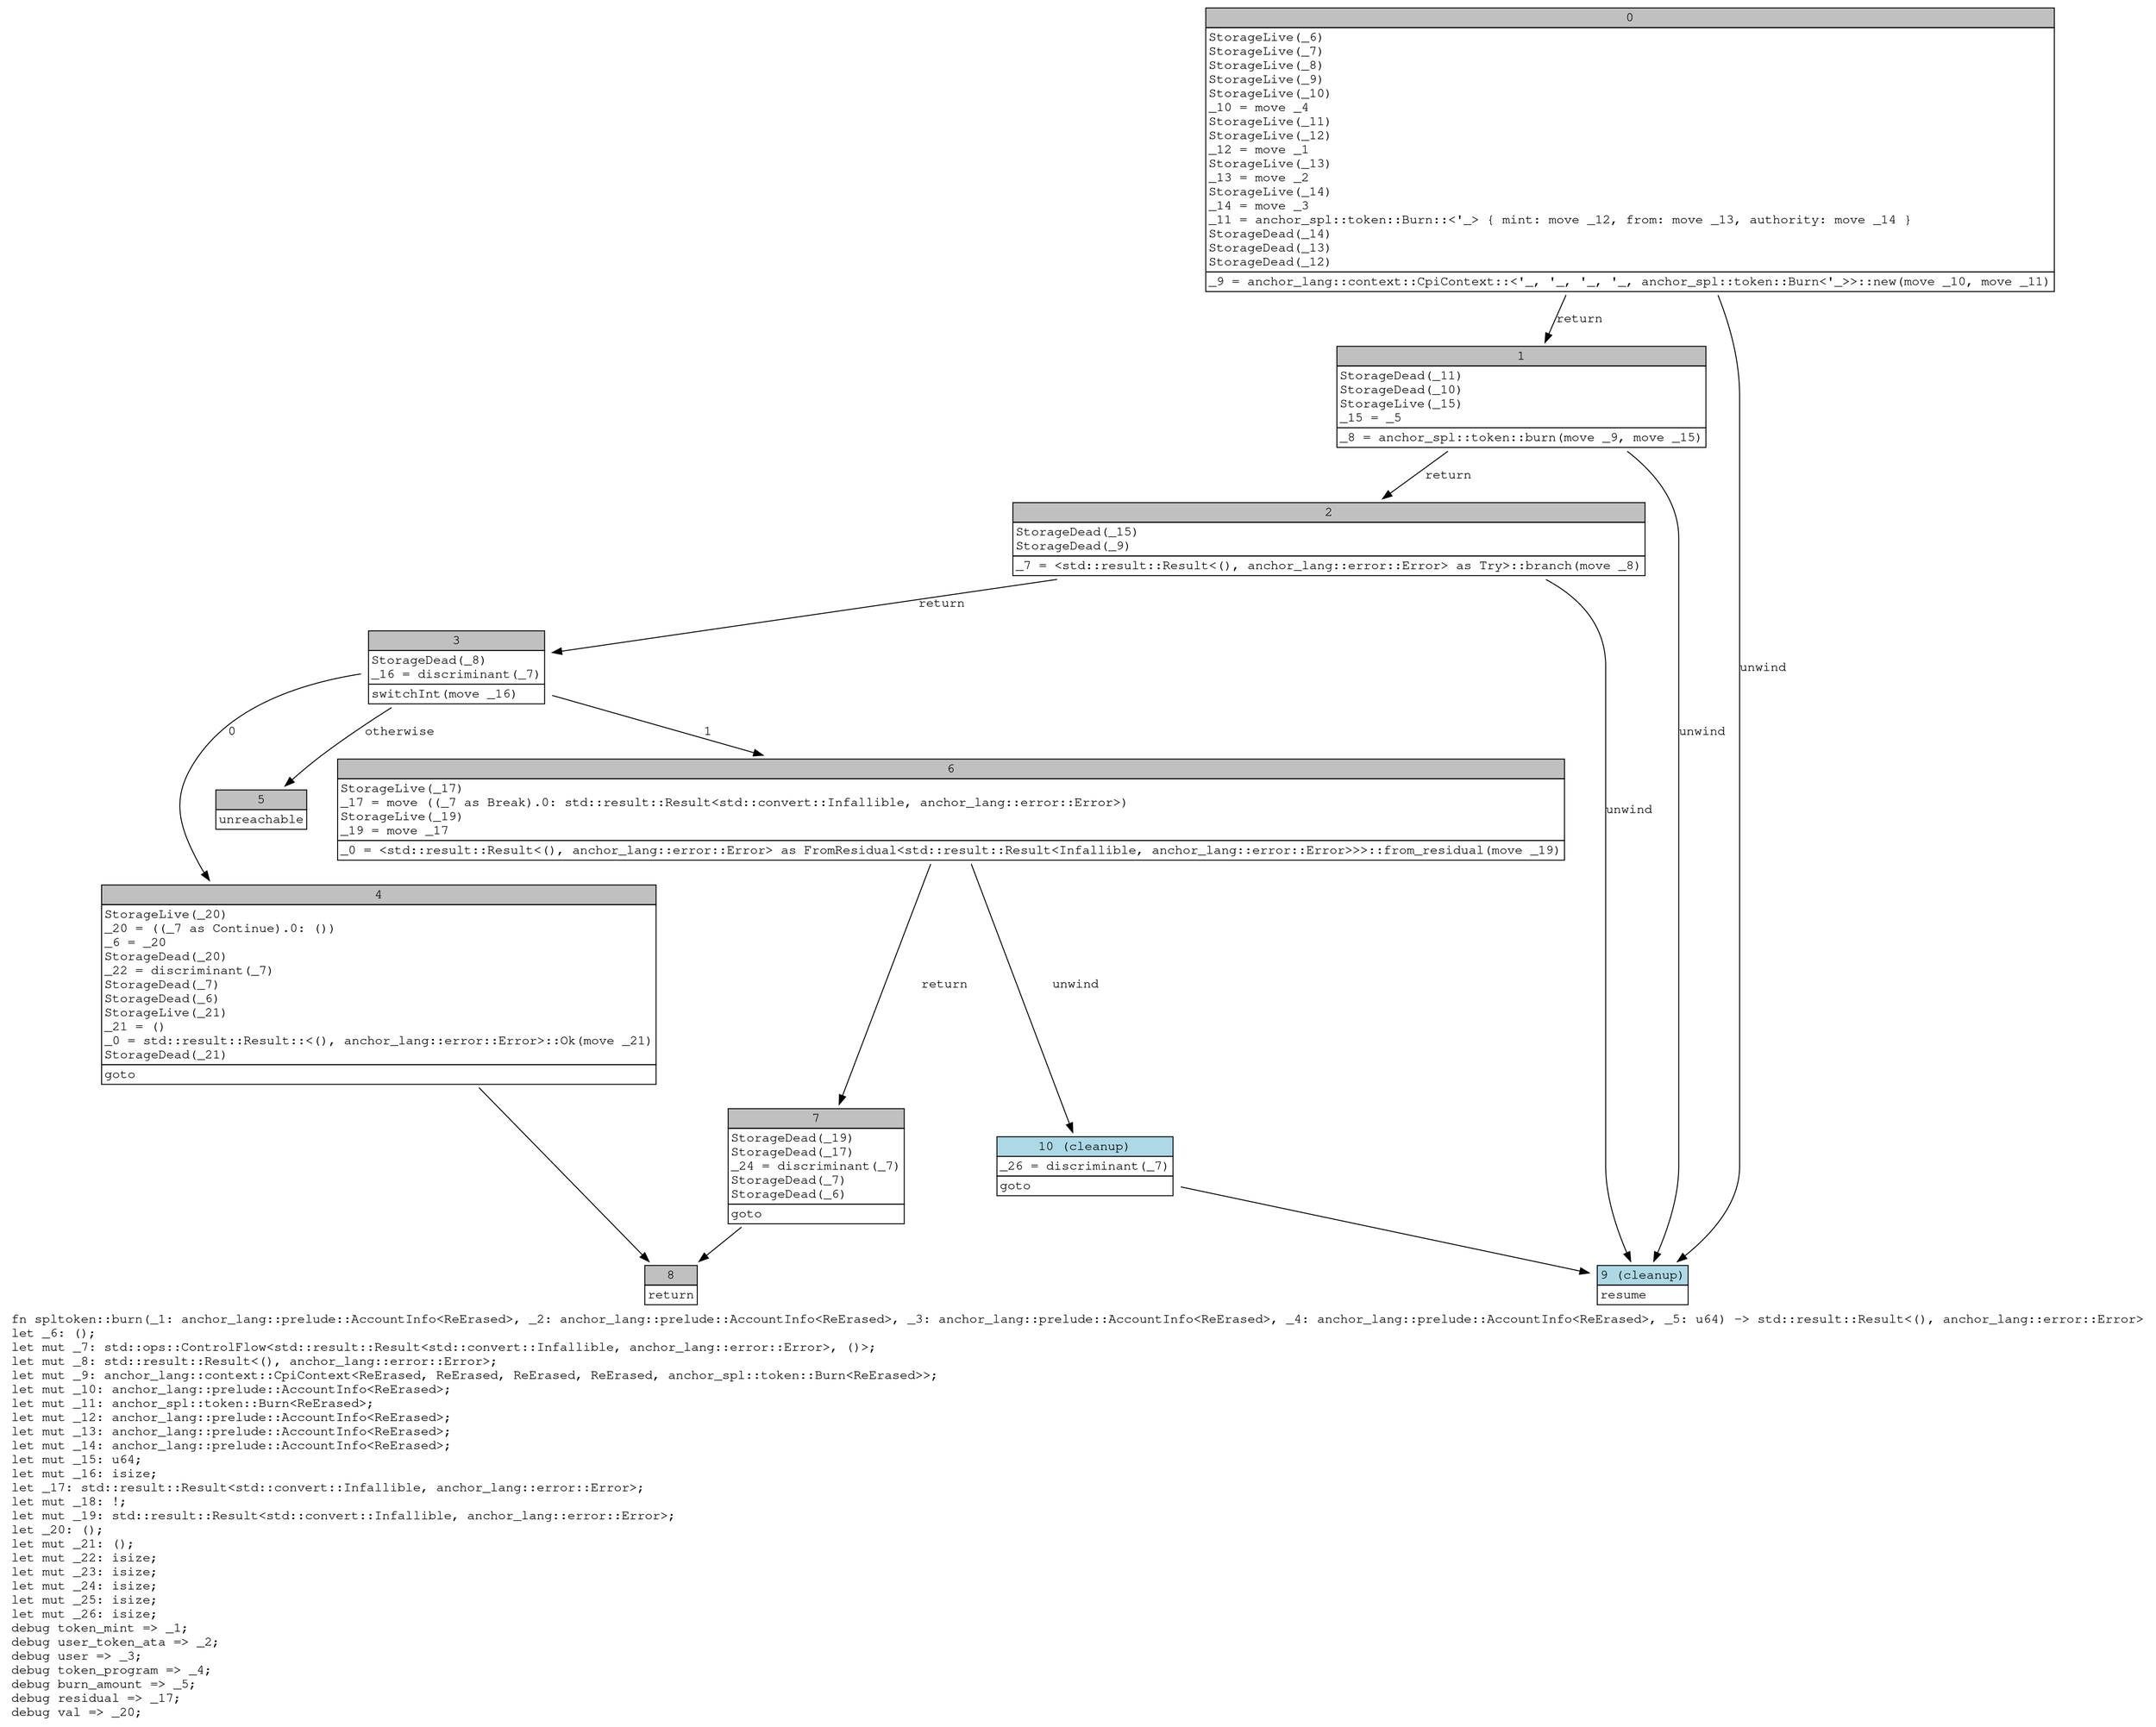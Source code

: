 digraph Mir_0_2785 {
    graph [fontname="Courier, monospace"];
    node [fontname="Courier, monospace"];
    edge [fontname="Courier, monospace"];
    label=<fn spltoken::burn(_1: anchor_lang::prelude::AccountInfo&lt;ReErased&gt;, _2: anchor_lang::prelude::AccountInfo&lt;ReErased&gt;, _3: anchor_lang::prelude::AccountInfo&lt;ReErased&gt;, _4: anchor_lang::prelude::AccountInfo&lt;ReErased&gt;, _5: u64) -&gt; std::result::Result&lt;(), anchor_lang::error::Error&gt;<br align="left"/>let _6: ();<br align="left"/>let mut _7: std::ops::ControlFlow&lt;std::result::Result&lt;std::convert::Infallible, anchor_lang::error::Error&gt;, ()&gt;;<br align="left"/>let mut _8: std::result::Result&lt;(), anchor_lang::error::Error&gt;;<br align="left"/>let mut _9: anchor_lang::context::CpiContext&lt;ReErased, ReErased, ReErased, ReErased, anchor_spl::token::Burn&lt;ReErased&gt;&gt;;<br align="left"/>let mut _10: anchor_lang::prelude::AccountInfo&lt;ReErased&gt;;<br align="left"/>let mut _11: anchor_spl::token::Burn&lt;ReErased&gt;;<br align="left"/>let mut _12: anchor_lang::prelude::AccountInfo&lt;ReErased&gt;;<br align="left"/>let mut _13: anchor_lang::prelude::AccountInfo&lt;ReErased&gt;;<br align="left"/>let mut _14: anchor_lang::prelude::AccountInfo&lt;ReErased&gt;;<br align="left"/>let mut _15: u64;<br align="left"/>let mut _16: isize;<br align="left"/>let _17: std::result::Result&lt;std::convert::Infallible, anchor_lang::error::Error&gt;;<br align="left"/>let mut _18: !;<br align="left"/>let mut _19: std::result::Result&lt;std::convert::Infallible, anchor_lang::error::Error&gt;;<br align="left"/>let _20: ();<br align="left"/>let mut _21: ();<br align="left"/>let mut _22: isize;<br align="left"/>let mut _23: isize;<br align="left"/>let mut _24: isize;<br align="left"/>let mut _25: isize;<br align="left"/>let mut _26: isize;<br align="left"/>debug token_mint =&gt; _1;<br align="left"/>debug user_token_ata =&gt; _2;<br align="left"/>debug user =&gt; _3;<br align="left"/>debug token_program =&gt; _4;<br align="left"/>debug burn_amount =&gt; _5;<br align="left"/>debug residual =&gt; _17;<br align="left"/>debug val =&gt; _20;<br align="left"/>>;
    bb0__0_2785 [shape="none", label=<<table border="0" cellborder="1" cellspacing="0"><tr><td bgcolor="gray" align="center" colspan="1">0</td></tr><tr><td align="left" balign="left">StorageLive(_6)<br/>StorageLive(_7)<br/>StorageLive(_8)<br/>StorageLive(_9)<br/>StorageLive(_10)<br/>_10 = move _4<br/>StorageLive(_11)<br/>StorageLive(_12)<br/>_12 = move _1<br/>StorageLive(_13)<br/>_13 = move _2<br/>StorageLive(_14)<br/>_14 = move _3<br/>_11 = anchor_spl::token::Burn::&lt;'_&gt; { mint: move _12, from: move _13, authority: move _14 }<br/>StorageDead(_14)<br/>StorageDead(_13)<br/>StorageDead(_12)<br/></td></tr><tr><td align="left">_9 = anchor_lang::context::CpiContext::&lt;'_, '_, '_, '_, anchor_spl::token::Burn&lt;'_&gt;&gt;::new(move _10, move _11)</td></tr></table>>];
    bb1__0_2785 [shape="none", label=<<table border="0" cellborder="1" cellspacing="0"><tr><td bgcolor="gray" align="center" colspan="1">1</td></tr><tr><td align="left" balign="left">StorageDead(_11)<br/>StorageDead(_10)<br/>StorageLive(_15)<br/>_15 = _5<br/></td></tr><tr><td align="left">_8 = anchor_spl::token::burn(move _9, move _15)</td></tr></table>>];
    bb2__0_2785 [shape="none", label=<<table border="0" cellborder="1" cellspacing="0"><tr><td bgcolor="gray" align="center" colspan="1">2</td></tr><tr><td align="left" balign="left">StorageDead(_15)<br/>StorageDead(_9)<br/></td></tr><tr><td align="left">_7 = &lt;std::result::Result&lt;(), anchor_lang::error::Error&gt; as Try&gt;::branch(move _8)</td></tr></table>>];
    bb3__0_2785 [shape="none", label=<<table border="0" cellborder="1" cellspacing="0"><tr><td bgcolor="gray" align="center" colspan="1">3</td></tr><tr><td align="left" balign="left">StorageDead(_8)<br/>_16 = discriminant(_7)<br/></td></tr><tr><td align="left">switchInt(move _16)</td></tr></table>>];
    bb4__0_2785 [shape="none", label=<<table border="0" cellborder="1" cellspacing="0"><tr><td bgcolor="gray" align="center" colspan="1">4</td></tr><tr><td align="left" balign="left">StorageLive(_20)<br/>_20 = ((_7 as Continue).0: ())<br/>_6 = _20<br/>StorageDead(_20)<br/>_22 = discriminant(_7)<br/>StorageDead(_7)<br/>StorageDead(_6)<br/>StorageLive(_21)<br/>_21 = ()<br/>_0 = std::result::Result::&lt;(), anchor_lang::error::Error&gt;::Ok(move _21)<br/>StorageDead(_21)<br/></td></tr><tr><td align="left">goto</td></tr></table>>];
    bb5__0_2785 [shape="none", label=<<table border="0" cellborder="1" cellspacing="0"><tr><td bgcolor="gray" align="center" colspan="1">5</td></tr><tr><td align="left">unreachable</td></tr></table>>];
    bb6__0_2785 [shape="none", label=<<table border="0" cellborder="1" cellspacing="0"><tr><td bgcolor="gray" align="center" colspan="1">6</td></tr><tr><td align="left" balign="left">StorageLive(_17)<br/>_17 = move ((_7 as Break).0: std::result::Result&lt;std::convert::Infallible, anchor_lang::error::Error&gt;)<br/>StorageLive(_19)<br/>_19 = move _17<br/></td></tr><tr><td align="left">_0 = &lt;std::result::Result&lt;(), anchor_lang::error::Error&gt; as FromResidual&lt;std::result::Result&lt;Infallible, anchor_lang::error::Error&gt;&gt;&gt;::from_residual(move _19)</td></tr></table>>];
    bb7__0_2785 [shape="none", label=<<table border="0" cellborder="1" cellspacing="0"><tr><td bgcolor="gray" align="center" colspan="1">7</td></tr><tr><td align="left" balign="left">StorageDead(_19)<br/>StorageDead(_17)<br/>_24 = discriminant(_7)<br/>StorageDead(_7)<br/>StorageDead(_6)<br/></td></tr><tr><td align="left">goto</td></tr></table>>];
    bb8__0_2785 [shape="none", label=<<table border="0" cellborder="1" cellspacing="0"><tr><td bgcolor="gray" align="center" colspan="1">8</td></tr><tr><td align="left">return</td></tr></table>>];
    bb9__0_2785 [shape="none", label=<<table border="0" cellborder="1" cellspacing="0"><tr><td bgcolor="lightblue" align="center" colspan="1">9 (cleanup)</td></tr><tr><td align="left">resume</td></tr></table>>];
    bb10__0_2785 [shape="none", label=<<table border="0" cellborder="1" cellspacing="0"><tr><td bgcolor="lightblue" align="center" colspan="1">10 (cleanup)</td></tr><tr><td align="left" balign="left">_26 = discriminant(_7)<br/></td></tr><tr><td align="left">goto</td></tr></table>>];
    bb0__0_2785 -> bb1__0_2785 [label="return"];
    bb0__0_2785 -> bb9__0_2785 [label="unwind"];
    bb1__0_2785 -> bb2__0_2785 [label="return"];
    bb1__0_2785 -> bb9__0_2785 [label="unwind"];
    bb2__0_2785 -> bb3__0_2785 [label="return"];
    bb2__0_2785 -> bb9__0_2785 [label="unwind"];
    bb3__0_2785 -> bb4__0_2785 [label="0"];
    bb3__0_2785 -> bb6__0_2785 [label="1"];
    bb3__0_2785 -> bb5__0_2785 [label="otherwise"];
    bb4__0_2785 -> bb8__0_2785 [label=""];
    bb6__0_2785 -> bb7__0_2785 [label="return"];
    bb6__0_2785 -> bb10__0_2785 [label="unwind"];
    bb7__0_2785 -> bb8__0_2785 [label=""];
    bb10__0_2785 -> bb9__0_2785 [label=""];
}
